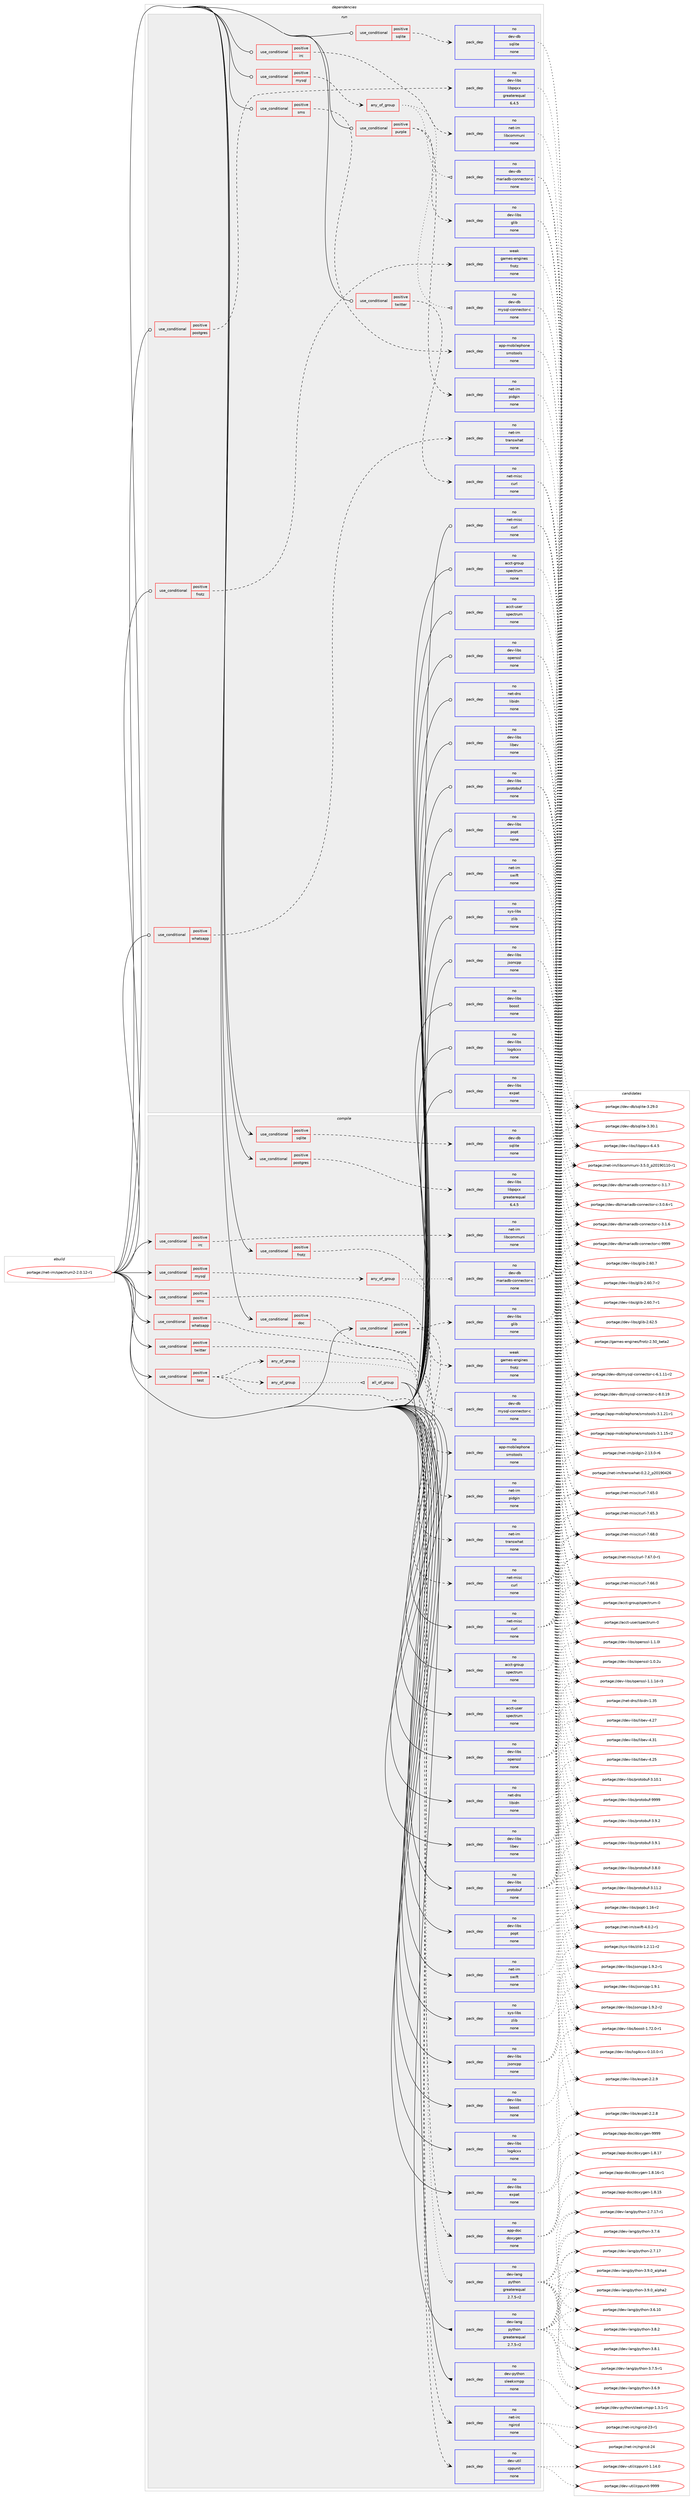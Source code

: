 digraph prolog {

# *************
# Graph options
# *************

newrank=true;
concentrate=true;
compound=true;
graph [rankdir=LR,fontname=Helvetica,fontsize=10,ranksep=1.5];#, ranksep=2.5, nodesep=0.2];
edge  [arrowhead=vee];
node  [fontname=Helvetica,fontsize=10];

# **********
# The ebuild
# **********

subgraph cluster_leftcol {
color=gray;
rank=same;
label=<<i>ebuild</i>>;
id [label="portage://net-im/spectrum2-2.0.12-r1", color=red, width=4, href="../net-im/spectrum2-2.0.12-r1.svg"];
}

# ****************
# The dependencies
# ****************

subgraph cluster_midcol {
color=gray;
label=<<i>dependencies</i>>;
subgraph cluster_compile {
fillcolor="#eeeeee";
style=filled;
label=<<i>compile</i>>;
subgraph cond18000 {
dependency83845 [label=<<TABLE BORDER="0" CELLBORDER="1" CELLSPACING="0" CELLPADDING="4"><TR><TD ROWSPAN="3" CELLPADDING="10">use_conditional</TD></TR><TR><TD>positive</TD></TR><TR><TD>doc</TD></TR></TABLE>>, shape=none, color=red];
subgraph pack64266 {
dependency83846 [label=<<TABLE BORDER="0" CELLBORDER="1" CELLSPACING="0" CELLPADDING="4" WIDTH="220"><TR><TD ROWSPAN="6" CELLPADDING="30">pack_dep</TD></TR><TR><TD WIDTH="110">no</TD></TR><TR><TD>app-doc</TD></TR><TR><TD>doxygen</TD></TR><TR><TD>none</TD></TR><TR><TD></TD></TR></TABLE>>, shape=none, color=blue];
}
dependency83845:e -> dependency83846:w [weight=20,style="dashed",arrowhead="vee"];
}
id:e -> dependency83845:w [weight=20,style="solid",arrowhead="vee"];
subgraph cond18001 {
dependency83847 [label=<<TABLE BORDER="0" CELLBORDER="1" CELLSPACING="0" CELLPADDING="4"><TR><TD ROWSPAN="3" CELLPADDING="10">use_conditional</TD></TR><TR><TD>positive</TD></TR><TR><TD>frotz</TD></TR></TABLE>>, shape=none, color=red];
subgraph pack64267 {
dependency83848 [label=<<TABLE BORDER="0" CELLBORDER="1" CELLSPACING="0" CELLPADDING="4" WIDTH="220"><TR><TD ROWSPAN="6" CELLPADDING="30">pack_dep</TD></TR><TR><TD WIDTH="110">weak</TD></TR><TR><TD>games-engines</TD></TR><TR><TD>frotz</TD></TR><TR><TD>none</TD></TR><TR><TD></TD></TR></TABLE>>, shape=none, color=blue];
}
dependency83847:e -> dependency83848:w [weight=20,style="dashed",arrowhead="vee"];
}
id:e -> dependency83847:w [weight=20,style="solid",arrowhead="vee"];
subgraph cond18002 {
dependency83849 [label=<<TABLE BORDER="0" CELLBORDER="1" CELLSPACING="0" CELLPADDING="4"><TR><TD ROWSPAN="3" CELLPADDING="10">use_conditional</TD></TR><TR><TD>positive</TD></TR><TR><TD>irc</TD></TR></TABLE>>, shape=none, color=red];
subgraph pack64268 {
dependency83850 [label=<<TABLE BORDER="0" CELLBORDER="1" CELLSPACING="0" CELLPADDING="4" WIDTH="220"><TR><TD ROWSPAN="6" CELLPADDING="30">pack_dep</TD></TR><TR><TD WIDTH="110">no</TD></TR><TR><TD>net-im</TD></TR><TR><TD>libcommuni</TD></TR><TR><TD>none</TD></TR><TR><TD></TD></TR></TABLE>>, shape=none, color=blue];
}
dependency83849:e -> dependency83850:w [weight=20,style="dashed",arrowhead="vee"];
}
id:e -> dependency83849:w [weight=20,style="solid",arrowhead="vee"];
subgraph cond18003 {
dependency83851 [label=<<TABLE BORDER="0" CELLBORDER="1" CELLSPACING="0" CELLPADDING="4"><TR><TD ROWSPAN="3" CELLPADDING="10">use_conditional</TD></TR><TR><TD>positive</TD></TR><TR><TD>mysql</TD></TR></TABLE>>, shape=none, color=red];
subgraph any1505 {
dependency83852 [label=<<TABLE BORDER="0" CELLBORDER="1" CELLSPACING="0" CELLPADDING="4"><TR><TD CELLPADDING="10">any_of_group</TD></TR></TABLE>>, shape=none, color=red];subgraph pack64269 {
dependency83853 [label=<<TABLE BORDER="0" CELLBORDER="1" CELLSPACING="0" CELLPADDING="4" WIDTH="220"><TR><TD ROWSPAN="6" CELLPADDING="30">pack_dep</TD></TR><TR><TD WIDTH="110">no</TD></TR><TR><TD>dev-db</TD></TR><TR><TD>mariadb-connector-c</TD></TR><TR><TD>none</TD></TR><TR><TD></TD></TR></TABLE>>, shape=none, color=blue];
}
dependency83852:e -> dependency83853:w [weight=20,style="dotted",arrowhead="oinv"];
subgraph pack64270 {
dependency83854 [label=<<TABLE BORDER="0" CELLBORDER="1" CELLSPACING="0" CELLPADDING="4" WIDTH="220"><TR><TD ROWSPAN="6" CELLPADDING="30">pack_dep</TD></TR><TR><TD WIDTH="110">no</TD></TR><TR><TD>dev-db</TD></TR><TR><TD>mysql-connector-c</TD></TR><TR><TD>none</TD></TR><TR><TD></TD></TR></TABLE>>, shape=none, color=blue];
}
dependency83852:e -> dependency83854:w [weight=20,style="dotted",arrowhead="oinv"];
}
dependency83851:e -> dependency83852:w [weight=20,style="dashed",arrowhead="vee"];
}
id:e -> dependency83851:w [weight=20,style="solid",arrowhead="vee"];
subgraph cond18004 {
dependency83855 [label=<<TABLE BORDER="0" CELLBORDER="1" CELLSPACING="0" CELLPADDING="4"><TR><TD ROWSPAN="3" CELLPADDING="10">use_conditional</TD></TR><TR><TD>positive</TD></TR><TR><TD>postgres</TD></TR></TABLE>>, shape=none, color=red];
subgraph pack64271 {
dependency83856 [label=<<TABLE BORDER="0" CELLBORDER="1" CELLSPACING="0" CELLPADDING="4" WIDTH="220"><TR><TD ROWSPAN="6" CELLPADDING="30">pack_dep</TD></TR><TR><TD WIDTH="110">no</TD></TR><TR><TD>dev-libs</TD></TR><TR><TD>libpqxx</TD></TR><TR><TD>greaterequal</TD></TR><TR><TD>6.4.5</TD></TR></TABLE>>, shape=none, color=blue];
}
dependency83855:e -> dependency83856:w [weight=20,style="dashed",arrowhead="vee"];
}
id:e -> dependency83855:w [weight=20,style="solid",arrowhead="vee"];
subgraph cond18005 {
dependency83857 [label=<<TABLE BORDER="0" CELLBORDER="1" CELLSPACING="0" CELLPADDING="4"><TR><TD ROWSPAN="3" CELLPADDING="10">use_conditional</TD></TR><TR><TD>positive</TD></TR><TR><TD>purple</TD></TR></TABLE>>, shape=none, color=red];
subgraph pack64272 {
dependency83858 [label=<<TABLE BORDER="0" CELLBORDER="1" CELLSPACING="0" CELLPADDING="4" WIDTH="220"><TR><TD ROWSPAN="6" CELLPADDING="30">pack_dep</TD></TR><TR><TD WIDTH="110">no</TD></TR><TR><TD>dev-libs</TD></TR><TR><TD>glib</TD></TR><TR><TD>none</TD></TR><TR><TD></TD></TR></TABLE>>, shape=none, color=blue];
}
dependency83857:e -> dependency83858:w [weight=20,style="dashed",arrowhead="vee"];
subgraph pack64273 {
dependency83859 [label=<<TABLE BORDER="0" CELLBORDER="1" CELLSPACING="0" CELLPADDING="4" WIDTH="220"><TR><TD ROWSPAN="6" CELLPADDING="30">pack_dep</TD></TR><TR><TD WIDTH="110">no</TD></TR><TR><TD>net-im</TD></TR><TR><TD>pidgin</TD></TR><TR><TD>none</TD></TR><TR><TD></TD></TR></TABLE>>, shape=none, color=blue];
}
dependency83857:e -> dependency83859:w [weight=20,style="dashed",arrowhead="vee"];
}
id:e -> dependency83857:w [weight=20,style="solid",arrowhead="vee"];
subgraph cond18006 {
dependency83860 [label=<<TABLE BORDER="0" CELLBORDER="1" CELLSPACING="0" CELLPADDING="4"><TR><TD ROWSPAN="3" CELLPADDING="10">use_conditional</TD></TR><TR><TD>positive</TD></TR><TR><TD>sms</TD></TR></TABLE>>, shape=none, color=red];
subgraph pack64274 {
dependency83861 [label=<<TABLE BORDER="0" CELLBORDER="1" CELLSPACING="0" CELLPADDING="4" WIDTH="220"><TR><TD ROWSPAN="6" CELLPADDING="30">pack_dep</TD></TR><TR><TD WIDTH="110">no</TD></TR><TR><TD>app-mobilephone</TD></TR><TR><TD>smstools</TD></TR><TR><TD>none</TD></TR><TR><TD></TD></TR></TABLE>>, shape=none, color=blue];
}
dependency83860:e -> dependency83861:w [weight=20,style="dashed",arrowhead="vee"];
}
id:e -> dependency83860:w [weight=20,style="solid",arrowhead="vee"];
subgraph cond18007 {
dependency83862 [label=<<TABLE BORDER="0" CELLBORDER="1" CELLSPACING="0" CELLPADDING="4"><TR><TD ROWSPAN="3" CELLPADDING="10">use_conditional</TD></TR><TR><TD>positive</TD></TR><TR><TD>sqlite</TD></TR></TABLE>>, shape=none, color=red];
subgraph pack64275 {
dependency83863 [label=<<TABLE BORDER="0" CELLBORDER="1" CELLSPACING="0" CELLPADDING="4" WIDTH="220"><TR><TD ROWSPAN="6" CELLPADDING="30">pack_dep</TD></TR><TR><TD WIDTH="110">no</TD></TR><TR><TD>dev-db</TD></TR><TR><TD>sqlite</TD></TR><TR><TD>none</TD></TR><TR><TD></TD></TR></TABLE>>, shape=none, color=blue];
}
dependency83862:e -> dependency83863:w [weight=20,style="dashed",arrowhead="vee"];
}
id:e -> dependency83862:w [weight=20,style="solid",arrowhead="vee"];
subgraph cond18008 {
dependency83864 [label=<<TABLE BORDER="0" CELLBORDER="1" CELLSPACING="0" CELLPADDING="4"><TR><TD ROWSPAN="3" CELLPADDING="10">use_conditional</TD></TR><TR><TD>positive</TD></TR><TR><TD>test</TD></TR></TABLE>>, shape=none, color=red];
subgraph any1506 {
dependency83865 [label=<<TABLE BORDER="0" CELLBORDER="1" CELLSPACING="0" CELLPADDING="4"><TR><TD CELLPADDING="10">any_of_group</TD></TR></TABLE>>, shape=none, color=red];subgraph pack64276 {
dependency83866 [label=<<TABLE BORDER="0" CELLBORDER="1" CELLSPACING="0" CELLPADDING="4" WIDTH="220"><TR><TD ROWSPAN="6" CELLPADDING="30">pack_dep</TD></TR><TR><TD WIDTH="110">no</TD></TR><TR><TD>dev-lang</TD></TR><TR><TD>python</TD></TR><TR><TD>greaterequal</TD></TR><TR><TD>2.7.5-r2</TD></TR></TABLE>>, shape=none, color=blue];
}
dependency83865:e -> dependency83866:w [weight=20,style="dotted",arrowhead="oinv"];
}
dependency83864:e -> dependency83865:w [weight=20,style="dashed",arrowhead="vee"];
subgraph any1507 {
dependency83867 [label=<<TABLE BORDER="0" CELLBORDER="1" CELLSPACING="0" CELLPADDING="4"><TR><TD CELLPADDING="10">any_of_group</TD></TR></TABLE>>, shape=none, color=red];subgraph all77 {
dependency83868 [label=<<TABLE BORDER="0" CELLBORDER="1" CELLSPACING="0" CELLPADDING="4"><TR><TD CELLPADDING="10">all_of_group</TD></TR></TABLE>>, shape=none, color=red];subgraph pack64277 {
dependency83869 [label=<<TABLE BORDER="0" CELLBORDER="1" CELLSPACING="0" CELLPADDING="4" WIDTH="220"><TR><TD ROWSPAN="6" CELLPADDING="30">pack_dep</TD></TR><TR><TD WIDTH="110">no</TD></TR><TR><TD>dev-lang</TD></TR><TR><TD>python</TD></TR><TR><TD>greaterequal</TD></TR><TR><TD>2.7.5-r2</TD></TR></TABLE>>, shape=none, color=blue];
}
dependency83868:e -> dependency83869:w [weight=20,style="solid",arrowhead="inv"];
subgraph pack64278 {
dependency83870 [label=<<TABLE BORDER="0" CELLBORDER="1" CELLSPACING="0" CELLPADDING="4" WIDTH="220"><TR><TD ROWSPAN="6" CELLPADDING="30">pack_dep</TD></TR><TR><TD WIDTH="110">no</TD></TR><TR><TD>dev-python</TD></TR><TR><TD>sleekxmpp</TD></TR><TR><TD>none</TD></TR><TR><TD></TD></TR></TABLE>>, shape=none, color=blue];
}
dependency83868:e -> dependency83870:w [weight=20,style="solid",arrowhead="inv"];
}
dependency83867:e -> dependency83868:w [weight=20,style="dotted",arrowhead="oinv"];
}
dependency83864:e -> dependency83867:w [weight=20,style="dashed",arrowhead="vee"];
subgraph pack64279 {
dependency83871 [label=<<TABLE BORDER="0" CELLBORDER="1" CELLSPACING="0" CELLPADDING="4" WIDTH="220"><TR><TD ROWSPAN="6" CELLPADDING="30">pack_dep</TD></TR><TR><TD WIDTH="110">no</TD></TR><TR><TD>dev-util</TD></TR><TR><TD>cppunit</TD></TR><TR><TD>none</TD></TR><TR><TD></TD></TR></TABLE>>, shape=none, color=blue];
}
dependency83864:e -> dependency83871:w [weight=20,style="dashed",arrowhead="vee"];
subgraph pack64280 {
dependency83872 [label=<<TABLE BORDER="0" CELLBORDER="1" CELLSPACING="0" CELLPADDING="4" WIDTH="220"><TR><TD ROWSPAN="6" CELLPADDING="30">pack_dep</TD></TR><TR><TD WIDTH="110">no</TD></TR><TR><TD>net-irc</TD></TR><TR><TD>ngircd</TD></TR><TR><TD>none</TD></TR><TR><TD></TD></TR></TABLE>>, shape=none, color=blue];
}
dependency83864:e -> dependency83872:w [weight=20,style="dashed",arrowhead="vee"];
}
id:e -> dependency83864:w [weight=20,style="solid",arrowhead="vee"];
subgraph cond18009 {
dependency83873 [label=<<TABLE BORDER="0" CELLBORDER="1" CELLSPACING="0" CELLPADDING="4"><TR><TD ROWSPAN="3" CELLPADDING="10">use_conditional</TD></TR><TR><TD>positive</TD></TR><TR><TD>twitter</TD></TR></TABLE>>, shape=none, color=red];
subgraph pack64281 {
dependency83874 [label=<<TABLE BORDER="0" CELLBORDER="1" CELLSPACING="0" CELLPADDING="4" WIDTH="220"><TR><TD ROWSPAN="6" CELLPADDING="30">pack_dep</TD></TR><TR><TD WIDTH="110">no</TD></TR><TR><TD>net-misc</TD></TR><TR><TD>curl</TD></TR><TR><TD>none</TD></TR><TR><TD></TD></TR></TABLE>>, shape=none, color=blue];
}
dependency83873:e -> dependency83874:w [weight=20,style="dashed",arrowhead="vee"];
}
id:e -> dependency83873:w [weight=20,style="solid",arrowhead="vee"];
subgraph cond18010 {
dependency83875 [label=<<TABLE BORDER="0" CELLBORDER="1" CELLSPACING="0" CELLPADDING="4"><TR><TD ROWSPAN="3" CELLPADDING="10">use_conditional</TD></TR><TR><TD>positive</TD></TR><TR><TD>whatsapp</TD></TR></TABLE>>, shape=none, color=red];
subgraph pack64282 {
dependency83876 [label=<<TABLE BORDER="0" CELLBORDER="1" CELLSPACING="0" CELLPADDING="4" WIDTH="220"><TR><TD ROWSPAN="6" CELLPADDING="30">pack_dep</TD></TR><TR><TD WIDTH="110">no</TD></TR><TR><TD>net-im</TD></TR><TR><TD>transwhat</TD></TR><TR><TD>none</TD></TR><TR><TD></TD></TR></TABLE>>, shape=none, color=blue];
}
dependency83875:e -> dependency83876:w [weight=20,style="dashed",arrowhead="vee"];
}
id:e -> dependency83875:w [weight=20,style="solid",arrowhead="vee"];
subgraph pack64283 {
dependency83877 [label=<<TABLE BORDER="0" CELLBORDER="1" CELLSPACING="0" CELLPADDING="4" WIDTH="220"><TR><TD ROWSPAN="6" CELLPADDING="30">pack_dep</TD></TR><TR><TD WIDTH="110">no</TD></TR><TR><TD>acct-group</TD></TR><TR><TD>spectrum</TD></TR><TR><TD>none</TD></TR><TR><TD></TD></TR></TABLE>>, shape=none, color=blue];
}
id:e -> dependency83877:w [weight=20,style="solid",arrowhead="vee"];
subgraph pack64284 {
dependency83878 [label=<<TABLE BORDER="0" CELLBORDER="1" CELLSPACING="0" CELLPADDING="4" WIDTH="220"><TR><TD ROWSPAN="6" CELLPADDING="30">pack_dep</TD></TR><TR><TD WIDTH="110">no</TD></TR><TR><TD>acct-user</TD></TR><TR><TD>spectrum</TD></TR><TR><TD>none</TD></TR><TR><TD></TD></TR></TABLE>>, shape=none, color=blue];
}
id:e -> dependency83878:w [weight=20,style="solid",arrowhead="vee"];
subgraph pack64285 {
dependency83879 [label=<<TABLE BORDER="0" CELLBORDER="1" CELLSPACING="0" CELLPADDING="4" WIDTH="220"><TR><TD ROWSPAN="6" CELLPADDING="30">pack_dep</TD></TR><TR><TD WIDTH="110">no</TD></TR><TR><TD>dev-libs</TD></TR><TR><TD>boost</TD></TR><TR><TD>none</TD></TR><TR><TD></TD></TR></TABLE>>, shape=none, color=blue];
}
id:e -> dependency83879:w [weight=20,style="solid",arrowhead="vee"];
subgraph pack64286 {
dependency83880 [label=<<TABLE BORDER="0" CELLBORDER="1" CELLSPACING="0" CELLPADDING="4" WIDTH="220"><TR><TD ROWSPAN="6" CELLPADDING="30">pack_dep</TD></TR><TR><TD WIDTH="110">no</TD></TR><TR><TD>dev-libs</TD></TR><TR><TD>expat</TD></TR><TR><TD>none</TD></TR><TR><TD></TD></TR></TABLE>>, shape=none, color=blue];
}
id:e -> dependency83880:w [weight=20,style="solid",arrowhead="vee"];
subgraph pack64287 {
dependency83881 [label=<<TABLE BORDER="0" CELLBORDER="1" CELLSPACING="0" CELLPADDING="4" WIDTH="220"><TR><TD ROWSPAN="6" CELLPADDING="30">pack_dep</TD></TR><TR><TD WIDTH="110">no</TD></TR><TR><TD>dev-libs</TD></TR><TR><TD>jsoncpp</TD></TR><TR><TD>none</TD></TR><TR><TD></TD></TR></TABLE>>, shape=none, color=blue];
}
id:e -> dependency83881:w [weight=20,style="solid",arrowhead="vee"];
subgraph pack64288 {
dependency83882 [label=<<TABLE BORDER="0" CELLBORDER="1" CELLSPACING="0" CELLPADDING="4" WIDTH="220"><TR><TD ROWSPAN="6" CELLPADDING="30">pack_dep</TD></TR><TR><TD WIDTH="110">no</TD></TR><TR><TD>dev-libs</TD></TR><TR><TD>libev</TD></TR><TR><TD>none</TD></TR><TR><TD></TD></TR></TABLE>>, shape=none, color=blue];
}
id:e -> dependency83882:w [weight=20,style="solid",arrowhead="vee"];
subgraph pack64289 {
dependency83883 [label=<<TABLE BORDER="0" CELLBORDER="1" CELLSPACING="0" CELLPADDING="4" WIDTH="220"><TR><TD ROWSPAN="6" CELLPADDING="30">pack_dep</TD></TR><TR><TD WIDTH="110">no</TD></TR><TR><TD>dev-libs</TD></TR><TR><TD>log4cxx</TD></TR><TR><TD>none</TD></TR><TR><TD></TD></TR></TABLE>>, shape=none, color=blue];
}
id:e -> dependency83883:w [weight=20,style="solid",arrowhead="vee"];
subgraph pack64290 {
dependency83884 [label=<<TABLE BORDER="0" CELLBORDER="1" CELLSPACING="0" CELLPADDING="4" WIDTH="220"><TR><TD ROWSPAN="6" CELLPADDING="30">pack_dep</TD></TR><TR><TD WIDTH="110">no</TD></TR><TR><TD>dev-libs</TD></TR><TR><TD>openssl</TD></TR><TR><TD>none</TD></TR><TR><TD></TD></TR></TABLE>>, shape=none, color=blue];
}
id:e -> dependency83884:w [weight=20,style="solid",arrowhead="vee"];
subgraph pack64291 {
dependency83885 [label=<<TABLE BORDER="0" CELLBORDER="1" CELLSPACING="0" CELLPADDING="4" WIDTH="220"><TR><TD ROWSPAN="6" CELLPADDING="30">pack_dep</TD></TR><TR><TD WIDTH="110">no</TD></TR><TR><TD>dev-libs</TD></TR><TR><TD>popt</TD></TR><TR><TD>none</TD></TR><TR><TD></TD></TR></TABLE>>, shape=none, color=blue];
}
id:e -> dependency83885:w [weight=20,style="solid",arrowhead="vee"];
subgraph pack64292 {
dependency83886 [label=<<TABLE BORDER="0" CELLBORDER="1" CELLSPACING="0" CELLPADDING="4" WIDTH="220"><TR><TD ROWSPAN="6" CELLPADDING="30">pack_dep</TD></TR><TR><TD WIDTH="110">no</TD></TR><TR><TD>dev-libs</TD></TR><TR><TD>protobuf</TD></TR><TR><TD>none</TD></TR><TR><TD></TD></TR></TABLE>>, shape=none, color=blue];
}
id:e -> dependency83886:w [weight=20,style="solid",arrowhead="vee"];
subgraph pack64293 {
dependency83887 [label=<<TABLE BORDER="0" CELLBORDER="1" CELLSPACING="0" CELLPADDING="4" WIDTH="220"><TR><TD ROWSPAN="6" CELLPADDING="30">pack_dep</TD></TR><TR><TD WIDTH="110">no</TD></TR><TR><TD>net-dns</TD></TR><TR><TD>libidn</TD></TR><TR><TD>none</TD></TR><TR><TD></TD></TR></TABLE>>, shape=none, color=blue];
}
id:e -> dependency83887:w [weight=20,style="solid",arrowhead="vee"];
subgraph pack64294 {
dependency83888 [label=<<TABLE BORDER="0" CELLBORDER="1" CELLSPACING="0" CELLPADDING="4" WIDTH="220"><TR><TD ROWSPAN="6" CELLPADDING="30">pack_dep</TD></TR><TR><TD WIDTH="110">no</TD></TR><TR><TD>net-im</TD></TR><TR><TD>swift</TD></TR><TR><TD>none</TD></TR><TR><TD></TD></TR></TABLE>>, shape=none, color=blue];
}
id:e -> dependency83888:w [weight=20,style="solid",arrowhead="vee"];
subgraph pack64295 {
dependency83889 [label=<<TABLE BORDER="0" CELLBORDER="1" CELLSPACING="0" CELLPADDING="4" WIDTH="220"><TR><TD ROWSPAN="6" CELLPADDING="30">pack_dep</TD></TR><TR><TD WIDTH="110">no</TD></TR><TR><TD>net-misc</TD></TR><TR><TD>curl</TD></TR><TR><TD>none</TD></TR><TR><TD></TD></TR></TABLE>>, shape=none, color=blue];
}
id:e -> dependency83889:w [weight=20,style="solid",arrowhead="vee"];
subgraph pack64296 {
dependency83890 [label=<<TABLE BORDER="0" CELLBORDER="1" CELLSPACING="0" CELLPADDING="4" WIDTH="220"><TR><TD ROWSPAN="6" CELLPADDING="30">pack_dep</TD></TR><TR><TD WIDTH="110">no</TD></TR><TR><TD>sys-libs</TD></TR><TR><TD>zlib</TD></TR><TR><TD>none</TD></TR><TR><TD></TD></TR></TABLE>>, shape=none, color=blue];
}
id:e -> dependency83890:w [weight=20,style="solid",arrowhead="vee"];
}
subgraph cluster_compileandrun {
fillcolor="#eeeeee";
style=filled;
label=<<i>compile and run</i>>;
}
subgraph cluster_run {
fillcolor="#eeeeee";
style=filled;
label=<<i>run</i>>;
subgraph cond18011 {
dependency83891 [label=<<TABLE BORDER="0" CELLBORDER="1" CELLSPACING="0" CELLPADDING="4"><TR><TD ROWSPAN="3" CELLPADDING="10">use_conditional</TD></TR><TR><TD>positive</TD></TR><TR><TD>frotz</TD></TR></TABLE>>, shape=none, color=red];
subgraph pack64297 {
dependency83892 [label=<<TABLE BORDER="0" CELLBORDER="1" CELLSPACING="0" CELLPADDING="4" WIDTH="220"><TR><TD ROWSPAN="6" CELLPADDING="30">pack_dep</TD></TR><TR><TD WIDTH="110">weak</TD></TR><TR><TD>games-engines</TD></TR><TR><TD>frotz</TD></TR><TR><TD>none</TD></TR><TR><TD></TD></TR></TABLE>>, shape=none, color=blue];
}
dependency83891:e -> dependency83892:w [weight=20,style="dashed",arrowhead="vee"];
}
id:e -> dependency83891:w [weight=20,style="solid",arrowhead="odot"];
subgraph cond18012 {
dependency83893 [label=<<TABLE BORDER="0" CELLBORDER="1" CELLSPACING="0" CELLPADDING="4"><TR><TD ROWSPAN="3" CELLPADDING="10">use_conditional</TD></TR><TR><TD>positive</TD></TR><TR><TD>irc</TD></TR></TABLE>>, shape=none, color=red];
subgraph pack64298 {
dependency83894 [label=<<TABLE BORDER="0" CELLBORDER="1" CELLSPACING="0" CELLPADDING="4" WIDTH="220"><TR><TD ROWSPAN="6" CELLPADDING="30">pack_dep</TD></TR><TR><TD WIDTH="110">no</TD></TR><TR><TD>net-im</TD></TR><TR><TD>libcommuni</TD></TR><TR><TD>none</TD></TR><TR><TD></TD></TR></TABLE>>, shape=none, color=blue];
}
dependency83893:e -> dependency83894:w [weight=20,style="dashed",arrowhead="vee"];
}
id:e -> dependency83893:w [weight=20,style="solid",arrowhead="odot"];
subgraph cond18013 {
dependency83895 [label=<<TABLE BORDER="0" CELLBORDER="1" CELLSPACING="0" CELLPADDING="4"><TR><TD ROWSPAN="3" CELLPADDING="10">use_conditional</TD></TR><TR><TD>positive</TD></TR><TR><TD>mysql</TD></TR></TABLE>>, shape=none, color=red];
subgraph any1508 {
dependency83896 [label=<<TABLE BORDER="0" CELLBORDER="1" CELLSPACING="0" CELLPADDING="4"><TR><TD CELLPADDING="10">any_of_group</TD></TR></TABLE>>, shape=none, color=red];subgraph pack64299 {
dependency83897 [label=<<TABLE BORDER="0" CELLBORDER="1" CELLSPACING="0" CELLPADDING="4" WIDTH="220"><TR><TD ROWSPAN="6" CELLPADDING="30">pack_dep</TD></TR><TR><TD WIDTH="110">no</TD></TR><TR><TD>dev-db</TD></TR><TR><TD>mariadb-connector-c</TD></TR><TR><TD>none</TD></TR><TR><TD></TD></TR></TABLE>>, shape=none, color=blue];
}
dependency83896:e -> dependency83897:w [weight=20,style="dotted",arrowhead="oinv"];
subgraph pack64300 {
dependency83898 [label=<<TABLE BORDER="0" CELLBORDER="1" CELLSPACING="0" CELLPADDING="4" WIDTH="220"><TR><TD ROWSPAN="6" CELLPADDING="30">pack_dep</TD></TR><TR><TD WIDTH="110">no</TD></TR><TR><TD>dev-db</TD></TR><TR><TD>mysql-connector-c</TD></TR><TR><TD>none</TD></TR><TR><TD></TD></TR></TABLE>>, shape=none, color=blue];
}
dependency83896:e -> dependency83898:w [weight=20,style="dotted",arrowhead="oinv"];
}
dependency83895:e -> dependency83896:w [weight=20,style="dashed",arrowhead="vee"];
}
id:e -> dependency83895:w [weight=20,style="solid",arrowhead="odot"];
subgraph cond18014 {
dependency83899 [label=<<TABLE BORDER="0" CELLBORDER="1" CELLSPACING="0" CELLPADDING="4"><TR><TD ROWSPAN="3" CELLPADDING="10">use_conditional</TD></TR><TR><TD>positive</TD></TR><TR><TD>postgres</TD></TR></TABLE>>, shape=none, color=red];
subgraph pack64301 {
dependency83900 [label=<<TABLE BORDER="0" CELLBORDER="1" CELLSPACING="0" CELLPADDING="4" WIDTH="220"><TR><TD ROWSPAN="6" CELLPADDING="30">pack_dep</TD></TR><TR><TD WIDTH="110">no</TD></TR><TR><TD>dev-libs</TD></TR><TR><TD>libpqxx</TD></TR><TR><TD>greaterequal</TD></TR><TR><TD>6.4.5</TD></TR></TABLE>>, shape=none, color=blue];
}
dependency83899:e -> dependency83900:w [weight=20,style="dashed",arrowhead="vee"];
}
id:e -> dependency83899:w [weight=20,style="solid",arrowhead="odot"];
subgraph cond18015 {
dependency83901 [label=<<TABLE BORDER="0" CELLBORDER="1" CELLSPACING="0" CELLPADDING="4"><TR><TD ROWSPAN="3" CELLPADDING="10">use_conditional</TD></TR><TR><TD>positive</TD></TR><TR><TD>purple</TD></TR></TABLE>>, shape=none, color=red];
subgraph pack64302 {
dependency83902 [label=<<TABLE BORDER="0" CELLBORDER="1" CELLSPACING="0" CELLPADDING="4" WIDTH="220"><TR><TD ROWSPAN="6" CELLPADDING="30">pack_dep</TD></TR><TR><TD WIDTH="110">no</TD></TR><TR><TD>dev-libs</TD></TR><TR><TD>glib</TD></TR><TR><TD>none</TD></TR><TR><TD></TD></TR></TABLE>>, shape=none, color=blue];
}
dependency83901:e -> dependency83902:w [weight=20,style="dashed",arrowhead="vee"];
subgraph pack64303 {
dependency83903 [label=<<TABLE BORDER="0" CELLBORDER="1" CELLSPACING="0" CELLPADDING="4" WIDTH="220"><TR><TD ROWSPAN="6" CELLPADDING="30">pack_dep</TD></TR><TR><TD WIDTH="110">no</TD></TR><TR><TD>net-im</TD></TR><TR><TD>pidgin</TD></TR><TR><TD>none</TD></TR><TR><TD></TD></TR></TABLE>>, shape=none, color=blue];
}
dependency83901:e -> dependency83903:w [weight=20,style="dashed",arrowhead="vee"];
}
id:e -> dependency83901:w [weight=20,style="solid",arrowhead="odot"];
subgraph cond18016 {
dependency83904 [label=<<TABLE BORDER="0" CELLBORDER="1" CELLSPACING="0" CELLPADDING="4"><TR><TD ROWSPAN="3" CELLPADDING="10">use_conditional</TD></TR><TR><TD>positive</TD></TR><TR><TD>sms</TD></TR></TABLE>>, shape=none, color=red];
subgraph pack64304 {
dependency83905 [label=<<TABLE BORDER="0" CELLBORDER="1" CELLSPACING="0" CELLPADDING="4" WIDTH="220"><TR><TD ROWSPAN="6" CELLPADDING="30">pack_dep</TD></TR><TR><TD WIDTH="110">no</TD></TR><TR><TD>app-mobilephone</TD></TR><TR><TD>smstools</TD></TR><TR><TD>none</TD></TR><TR><TD></TD></TR></TABLE>>, shape=none, color=blue];
}
dependency83904:e -> dependency83905:w [weight=20,style="dashed",arrowhead="vee"];
}
id:e -> dependency83904:w [weight=20,style="solid",arrowhead="odot"];
subgraph cond18017 {
dependency83906 [label=<<TABLE BORDER="0" CELLBORDER="1" CELLSPACING="0" CELLPADDING="4"><TR><TD ROWSPAN="3" CELLPADDING="10">use_conditional</TD></TR><TR><TD>positive</TD></TR><TR><TD>sqlite</TD></TR></TABLE>>, shape=none, color=red];
subgraph pack64305 {
dependency83907 [label=<<TABLE BORDER="0" CELLBORDER="1" CELLSPACING="0" CELLPADDING="4" WIDTH="220"><TR><TD ROWSPAN="6" CELLPADDING="30">pack_dep</TD></TR><TR><TD WIDTH="110">no</TD></TR><TR><TD>dev-db</TD></TR><TR><TD>sqlite</TD></TR><TR><TD>none</TD></TR><TR><TD></TD></TR></TABLE>>, shape=none, color=blue];
}
dependency83906:e -> dependency83907:w [weight=20,style="dashed",arrowhead="vee"];
}
id:e -> dependency83906:w [weight=20,style="solid",arrowhead="odot"];
subgraph cond18018 {
dependency83908 [label=<<TABLE BORDER="0" CELLBORDER="1" CELLSPACING="0" CELLPADDING="4"><TR><TD ROWSPAN="3" CELLPADDING="10">use_conditional</TD></TR><TR><TD>positive</TD></TR><TR><TD>twitter</TD></TR></TABLE>>, shape=none, color=red];
subgraph pack64306 {
dependency83909 [label=<<TABLE BORDER="0" CELLBORDER="1" CELLSPACING="0" CELLPADDING="4" WIDTH="220"><TR><TD ROWSPAN="6" CELLPADDING="30">pack_dep</TD></TR><TR><TD WIDTH="110">no</TD></TR><TR><TD>net-misc</TD></TR><TR><TD>curl</TD></TR><TR><TD>none</TD></TR><TR><TD></TD></TR></TABLE>>, shape=none, color=blue];
}
dependency83908:e -> dependency83909:w [weight=20,style="dashed",arrowhead="vee"];
}
id:e -> dependency83908:w [weight=20,style="solid",arrowhead="odot"];
subgraph cond18019 {
dependency83910 [label=<<TABLE BORDER="0" CELLBORDER="1" CELLSPACING="0" CELLPADDING="4"><TR><TD ROWSPAN="3" CELLPADDING="10">use_conditional</TD></TR><TR><TD>positive</TD></TR><TR><TD>whatsapp</TD></TR></TABLE>>, shape=none, color=red];
subgraph pack64307 {
dependency83911 [label=<<TABLE BORDER="0" CELLBORDER="1" CELLSPACING="0" CELLPADDING="4" WIDTH="220"><TR><TD ROWSPAN="6" CELLPADDING="30">pack_dep</TD></TR><TR><TD WIDTH="110">no</TD></TR><TR><TD>net-im</TD></TR><TR><TD>transwhat</TD></TR><TR><TD>none</TD></TR><TR><TD></TD></TR></TABLE>>, shape=none, color=blue];
}
dependency83910:e -> dependency83911:w [weight=20,style="dashed",arrowhead="vee"];
}
id:e -> dependency83910:w [weight=20,style="solid",arrowhead="odot"];
subgraph pack64308 {
dependency83912 [label=<<TABLE BORDER="0" CELLBORDER="1" CELLSPACING="0" CELLPADDING="4" WIDTH="220"><TR><TD ROWSPAN="6" CELLPADDING="30">pack_dep</TD></TR><TR><TD WIDTH="110">no</TD></TR><TR><TD>acct-group</TD></TR><TR><TD>spectrum</TD></TR><TR><TD>none</TD></TR><TR><TD></TD></TR></TABLE>>, shape=none, color=blue];
}
id:e -> dependency83912:w [weight=20,style="solid",arrowhead="odot"];
subgraph pack64309 {
dependency83913 [label=<<TABLE BORDER="0" CELLBORDER="1" CELLSPACING="0" CELLPADDING="4" WIDTH="220"><TR><TD ROWSPAN="6" CELLPADDING="30">pack_dep</TD></TR><TR><TD WIDTH="110">no</TD></TR><TR><TD>acct-user</TD></TR><TR><TD>spectrum</TD></TR><TR><TD>none</TD></TR><TR><TD></TD></TR></TABLE>>, shape=none, color=blue];
}
id:e -> dependency83913:w [weight=20,style="solid",arrowhead="odot"];
subgraph pack64310 {
dependency83914 [label=<<TABLE BORDER="0" CELLBORDER="1" CELLSPACING="0" CELLPADDING="4" WIDTH="220"><TR><TD ROWSPAN="6" CELLPADDING="30">pack_dep</TD></TR><TR><TD WIDTH="110">no</TD></TR><TR><TD>dev-libs</TD></TR><TR><TD>boost</TD></TR><TR><TD>none</TD></TR><TR><TD></TD></TR></TABLE>>, shape=none, color=blue];
}
id:e -> dependency83914:w [weight=20,style="solid",arrowhead="odot"];
subgraph pack64311 {
dependency83915 [label=<<TABLE BORDER="0" CELLBORDER="1" CELLSPACING="0" CELLPADDING="4" WIDTH="220"><TR><TD ROWSPAN="6" CELLPADDING="30">pack_dep</TD></TR><TR><TD WIDTH="110">no</TD></TR><TR><TD>dev-libs</TD></TR><TR><TD>expat</TD></TR><TR><TD>none</TD></TR><TR><TD></TD></TR></TABLE>>, shape=none, color=blue];
}
id:e -> dependency83915:w [weight=20,style="solid",arrowhead="odot"];
subgraph pack64312 {
dependency83916 [label=<<TABLE BORDER="0" CELLBORDER="1" CELLSPACING="0" CELLPADDING="4" WIDTH="220"><TR><TD ROWSPAN="6" CELLPADDING="30">pack_dep</TD></TR><TR><TD WIDTH="110">no</TD></TR><TR><TD>dev-libs</TD></TR><TR><TD>jsoncpp</TD></TR><TR><TD>none</TD></TR><TR><TD></TD></TR></TABLE>>, shape=none, color=blue];
}
id:e -> dependency83916:w [weight=20,style="solid",arrowhead="odot"];
subgraph pack64313 {
dependency83917 [label=<<TABLE BORDER="0" CELLBORDER="1" CELLSPACING="0" CELLPADDING="4" WIDTH="220"><TR><TD ROWSPAN="6" CELLPADDING="30">pack_dep</TD></TR><TR><TD WIDTH="110">no</TD></TR><TR><TD>dev-libs</TD></TR><TR><TD>libev</TD></TR><TR><TD>none</TD></TR><TR><TD></TD></TR></TABLE>>, shape=none, color=blue];
}
id:e -> dependency83917:w [weight=20,style="solid",arrowhead="odot"];
subgraph pack64314 {
dependency83918 [label=<<TABLE BORDER="0" CELLBORDER="1" CELLSPACING="0" CELLPADDING="4" WIDTH="220"><TR><TD ROWSPAN="6" CELLPADDING="30">pack_dep</TD></TR><TR><TD WIDTH="110">no</TD></TR><TR><TD>dev-libs</TD></TR><TR><TD>log4cxx</TD></TR><TR><TD>none</TD></TR><TR><TD></TD></TR></TABLE>>, shape=none, color=blue];
}
id:e -> dependency83918:w [weight=20,style="solid",arrowhead="odot"];
subgraph pack64315 {
dependency83919 [label=<<TABLE BORDER="0" CELLBORDER="1" CELLSPACING="0" CELLPADDING="4" WIDTH="220"><TR><TD ROWSPAN="6" CELLPADDING="30">pack_dep</TD></TR><TR><TD WIDTH="110">no</TD></TR><TR><TD>dev-libs</TD></TR><TR><TD>openssl</TD></TR><TR><TD>none</TD></TR><TR><TD></TD></TR></TABLE>>, shape=none, color=blue];
}
id:e -> dependency83919:w [weight=20,style="solid",arrowhead="odot"];
subgraph pack64316 {
dependency83920 [label=<<TABLE BORDER="0" CELLBORDER="1" CELLSPACING="0" CELLPADDING="4" WIDTH="220"><TR><TD ROWSPAN="6" CELLPADDING="30">pack_dep</TD></TR><TR><TD WIDTH="110">no</TD></TR><TR><TD>dev-libs</TD></TR><TR><TD>popt</TD></TR><TR><TD>none</TD></TR><TR><TD></TD></TR></TABLE>>, shape=none, color=blue];
}
id:e -> dependency83920:w [weight=20,style="solid",arrowhead="odot"];
subgraph pack64317 {
dependency83921 [label=<<TABLE BORDER="0" CELLBORDER="1" CELLSPACING="0" CELLPADDING="4" WIDTH="220"><TR><TD ROWSPAN="6" CELLPADDING="30">pack_dep</TD></TR><TR><TD WIDTH="110">no</TD></TR><TR><TD>dev-libs</TD></TR><TR><TD>protobuf</TD></TR><TR><TD>none</TD></TR><TR><TD></TD></TR></TABLE>>, shape=none, color=blue];
}
id:e -> dependency83921:w [weight=20,style="solid",arrowhead="odot"];
subgraph pack64318 {
dependency83922 [label=<<TABLE BORDER="0" CELLBORDER="1" CELLSPACING="0" CELLPADDING="4" WIDTH="220"><TR><TD ROWSPAN="6" CELLPADDING="30">pack_dep</TD></TR><TR><TD WIDTH="110">no</TD></TR><TR><TD>net-dns</TD></TR><TR><TD>libidn</TD></TR><TR><TD>none</TD></TR><TR><TD></TD></TR></TABLE>>, shape=none, color=blue];
}
id:e -> dependency83922:w [weight=20,style="solid",arrowhead="odot"];
subgraph pack64319 {
dependency83923 [label=<<TABLE BORDER="0" CELLBORDER="1" CELLSPACING="0" CELLPADDING="4" WIDTH="220"><TR><TD ROWSPAN="6" CELLPADDING="30">pack_dep</TD></TR><TR><TD WIDTH="110">no</TD></TR><TR><TD>net-im</TD></TR><TR><TD>swift</TD></TR><TR><TD>none</TD></TR><TR><TD></TD></TR></TABLE>>, shape=none, color=blue];
}
id:e -> dependency83923:w [weight=20,style="solid",arrowhead="odot"];
subgraph pack64320 {
dependency83924 [label=<<TABLE BORDER="0" CELLBORDER="1" CELLSPACING="0" CELLPADDING="4" WIDTH="220"><TR><TD ROWSPAN="6" CELLPADDING="30">pack_dep</TD></TR><TR><TD WIDTH="110">no</TD></TR><TR><TD>net-misc</TD></TR><TR><TD>curl</TD></TR><TR><TD>none</TD></TR><TR><TD></TD></TR></TABLE>>, shape=none, color=blue];
}
id:e -> dependency83924:w [weight=20,style="solid",arrowhead="odot"];
subgraph pack64321 {
dependency83925 [label=<<TABLE BORDER="0" CELLBORDER="1" CELLSPACING="0" CELLPADDING="4" WIDTH="220"><TR><TD ROWSPAN="6" CELLPADDING="30">pack_dep</TD></TR><TR><TD WIDTH="110">no</TD></TR><TR><TD>sys-libs</TD></TR><TR><TD>zlib</TD></TR><TR><TD>none</TD></TR><TR><TD></TD></TR></TABLE>>, shape=none, color=blue];
}
id:e -> dependency83925:w [weight=20,style="solid",arrowhead="odot"];
}
}

# **************
# The candidates
# **************

subgraph cluster_choices {
rank=same;
color=gray;
label=<<i>candidates</i>>;

subgraph choice64266 {
color=black;
nodesep=1;
choice971121124510011199471001111201211031011104557575757 [label="portage://app-doc/doxygen-9999", color=red, width=4,href="../app-doc/doxygen-9999.svg"];
choice9711211245100111994710011112012110310111045494656464955 [label="portage://app-doc/doxygen-1.8.17", color=red, width=4,href="../app-doc/doxygen-1.8.17.svg"];
choice97112112451001119947100111120121103101110454946564649544511449 [label="portage://app-doc/doxygen-1.8.16-r1", color=red, width=4,href="../app-doc/doxygen-1.8.16-r1.svg"];
choice9711211245100111994710011112012110310111045494656464953 [label="portage://app-doc/doxygen-1.8.15", color=red, width=4,href="../app-doc/doxygen-1.8.15.svg"];
dependency83846:e -> choice971121124510011199471001111201211031011104557575757:w [style=dotted,weight="100"];
dependency83846:e -> choice9711211245100111994710011112012110310111045494656464955:w [style=dotted,weight="100"];
dependency83846:e -> choice97112112451001119947100111120121103101110454946564649544511449:w [style=dotted,weight="100"];
dependency83846:e -> choice9711211245100111994710011112012110310111045494656464953:w [style=dotted,weight="100"];
}
subgraph choice64267 {
color=black;
nodesep=1;
choice103971091011154510111010310511010111547102114111116122455046534895981011169750 [label="portage://games-engines/frotz-2.50_beta2", color=red, width=4,href="../games-engines/frotz-2.50_beta2.svg"];
dependency83848:e -> choice103971091011154510111010310511010111547102114111116122455046534895981011169750:w [style=dotted,weight="100"];
}
subgraph choice64268 {
color=black;
nodesep=1;
choice110101116451051094710810598991111091091171101054551465346489511250484957484949484511449 [label="portage://net-im/libcommuni-3.5.0_p20190110-r1", color=red, width=4,href="../net-im/libcommuni-3.5.0_p20190110-r1.svg"];
dependency83850:e -> choice110101116451051094710810598991111091091171101054551465346489511250484957484949484511449:w [style=dotted,weight="100"];
}
subgraph choice64269 {
color=black;
nodesep=1;
choice10010111845100984710997114105971009845991111101101019911611111445994557575757 [label="portage://dev-db/mariadb-connector-c-9999", color=red, width=4,href="../dev-db/mariadb-connector-c-9999.svg"];
choice1001011184510098471099711410597100984599111110110101991161111144599455146494655 [label="portage://dev-db/mariadb-connector-c-3.1.7", color=red, width=4,href="../dev-db/mariadb-connector-c-3.1.7.svg"];
choice1001011184510098471099711410597100984599111110110101991161111144599455146494654 [label="portage://dev-db/mariadb-connector-c-3.1.6", color=red, width=4,href="../dev-db/mariadb-connector-c-3.1.6.svg"];
choice10010111845100984710997114105971009845991111101101019911611111445994551464846544511449 [label="portage://dev-db/mariadb-connector-c-3.0.6-r1", color=red, width=4,href="../dev-db/mariadb-connector-c-3.0.6-r1.svg"];
dependency83853:e -> choice10010111845100984710997114105971009845991111101101019911611111445994557575757:w [style=dotted,weight="100"];
dependency83853:e -> choice1001011184510098471099711410597100984599111110110101991161111144599455146494655:w [style=dotted,weight="100"];
dependency83853:e -> choice1001011184510098471099711410597100984599111110110101991161111144599455146494654:w [style=dotted,weight="100"];
dependency83853:e -> choice10010111845100984710997114105971009845991111101101019911611111445994551464846544511449:w [style=dotted,weight="100"];
}
subgraph choice64270 {
color=black;
nodesep=1;
choice100101118451009847109121115113108459911111011010199116111114459945564648464957 [label="portage://dev-db/mysql-connector-c-8.0.19", color=red, width=4,href="../dev-db/mysql-connector-c-8.0.19.svg"];
choice1001011184510098471091211151131084599111110110101991161111144599455446494649494511450 [label="portage://dev-db/mysql-connector-c-6.1.11-r2", color=red, width=4,href="../dev-db/mysql-connector-c-6.1.11-r2.svg"];
dependency83854:e -> choice100101118451009847109121115113108459911111011010199116111114459945564648464957:w [style=dotted,weight="100"];
dependency83854:e -> choice1001011184510098471091211151131084599111110110101991161111144599455446494649494511450:w [style=dotted,weight="100"];
}
subgraph choice64271 {
color=black;
nodesep=1;
choice10010111845108105981154710810598112113120120455446524653 [label="portage://dev-libs/libpqxx-6.4.5", color=red, width=4,href="../dev-libs/libpqxx-6.4.5.svg"];
dependency83856:e -> choice10010111845108105981154710810598112113120120455446524653:w [style=dotted,weight="100"];
}
subgraph choice64272 {
color=black;
nodesep=1;
choice1001011184510810598115471031081059845504654504653 [label="portage://dev-libs/glib-2.62.5", color=red, width=4,href="../dev-libs/glib-2.62.5.svg"];
choice10010111845108105981154710310810598455046544846554511450 [label="portage://dev-libs/glib-2.60.7-r2", color=red, width=4,href="../dev-libs/glib-2.60.7-r2.svg"];
choice10010111845108105981154710310810598455046544846554511449 [label="portage://dev-libs/glib-2.60.7-r1", color=red, width=4,href="../dev-libs/glib-2.60.7-r1.svg"];
choice1001011184510810598115471031081059845504654484655 [label="portage://dev-libs/glib-2.60.7", color=red, width=4,href="../dev-libs/glib-2.60.7.svg"];
dependency83858:e -> choice1001011184510810598115471031081059845504654504653:w [style=dotted,weight="100"];
dependency83858:e -> choice10010111845108105981154710310810598455046544846554511450:w [style=dotted,weight="100"];
dependency83858:e -> choice10010111845108105981154710310810598455046544846554511449:w [style=dotted,weight="100"];
dependency83858:e -> choice1001011184510810598115471031081059845504654484655:w [style=dotted,weight="100"];
}
subgraph choice64273 {
color=black;
nodesep=1;
choice1101011164510510947112105100103105110455046495146484511454 [label="portage://net-im/pidgin-2.13.0-r6", color=red, width=4,href="../net-im/pidgin-2.13.0-r6.svg"];
dependency83859:e -> choice1101011164510510947112105100103105110455046495146484511454:w [style=dotted,weight="100"];
}
subgraph choice64274 {
color=black;
nodesep=1;
choice97112112451091119810510810111210411111010147115109115116111111108115455146494650494511449 [label="portage://app-mobilephone/smstools-3.1.21-r1", color=red, width=4,href="../app-mobilephone/smstools-3.1.21-r1.svg"];
choice97112112451091119810510810111210411111010147115109115116111111108115455146494649534511450 [label="portage://app-mobilephone/smstools-3.1.15-r2", color=red, width=4,href="../app-mobilephone/smstools-3.1.15-r2.svg"];
dependency83861:e -> choice97112112451091119810510810111210411111010147115109115116111111108115455146494650494511449:w [style=dotted,weight="100"];
dependency83861:e -> choice97112112451091119810510810111210411111010147115109115116111111108115455146494649534511450:w [style=dotted,weight="100"];
}
subgraph choice64275 {
color=black;
nodesep=1;
choice10010111845100984711511310810511610145514651484649 [label="portage://dev-db/sqlite-3.30.1", color=red, width=4,href="../dev-db/sqlite-3.30.1.svg"];
choice10010111845100984711511310810511610145514650574648 [label="portage://dev-db/sqlite-3.29.0", color=red, width=4,href="../dev-db/sqlite-3.29.0.svg"];
dependency83863:e -> choice10010111845100984711511310810511610145514651484649:w [style=dotted,weight="100"];
dependency83863:e -> choice10010111845100984711511310810511610145514650574648:w [style=dotted,weight="100"];
}
subgraph choice64276 {
color=black;
nodesep=1;
choice10010111845108971101034711212111610411111045514657464895971081121049752 [label="portage://dev-lang/python-3.9.0_alpha4", color=red, width=4,href="../dev-lang/python-3.9.0_alpha4.svg"];
choice10010111845108971101034711212111610411111045514657464895971081121049750 [label="portage://dev-lang/python-3.9.0_alpha2", color=red, width=4,href="../dev-lang/python-3.9.0_alpha2.svg"];
choice100101118451089711010347112121116104111110455146564650 [label="portage://dev-lang/python-3.8.2", color=red, width=4,href="../dev-lang/python-3.8.2.svg"];
choice100101118451089711010347112121116104111110455146564649 [label="portage://dev-lang/python-3.8.1", color=red, width=4,href="../dev-lang/python-3.8.1.svg"];
choice100101118451089711010347112121116104111110455146554654 [label="portage://dev-lang/python-3.7.6", color=red, width=4,href="../dev-lang/python-3.7.6.svg"];
choice1001011184510897110103471121211161041111104551465546534511449 [label="portage://dev-lang/python-3.7.5-r1", color=red, width=4,href="../dev-lang/python-3.7.5-r1.svg"];
choice100101118451089711010347112121116104111110455146544657 [label="portage://dev-lang/python-3.6.9", color=red, width=4,href="../dev-lang/python-3.6.9.svg"];
choice10010111845108971101034711212111610411111045514654464948 [label="portage://dev-lang/python-3.6.10", color=red, width=4,href="../dev-lang/python-3.6.10.svg"];
choice100101118451089711010347112121116104111110455046554649554511449 [label="portage://dev-lang/python-2.7.17-r1", color=red, width=4,href="../dev-lang/python-2.7.17-r1.svg"];
choice10010111845108971101034711212111610411111045504655464955 [label="portage://dev-lang/python-2.7.17", color=red, width=4,href="../dev-lang/python-2.7.17.svg"];
dependency83866:e -> choice10010111845108971101034711212111610411111045514657464895971081121049752:w [style=dotted,weight="100"];
dependency83866:e -> choice10010111845108971101034711212111610411111045514657464895971081121049750:w [style=dotted,weight="100"];
dependency83866:e -> choice100101118451089711010347112121116104111110455146564650:w [style=dotted,weight="100"];
dependency83866:e -> choice100101118451089711010347112121116104111110455146564649:w [style=dotted,weight="100"];
dependency83866:e -> choice100101118451089711010347112121116104111110455146554654:w [style=dotted,weight="100"];
dependency83866:e -> choice1001011184510897110103471121211161041111104551465546534511449:w [style=dotted,weight="100"];
dependency83866:e -> choice100101118451089711010347112121116104111110455146544657:w [style=dotted,weight="100"];
dependency83866:e -> choice10010111845108971101034711212111610411111045514654464948:w [style=dotted,weight="100"];
dependency83866:e -> choice100101118451089711010347112121116104111110455046554649554511449:w [style=dotted,weight="100"];
dependency83866:e -> choice10010111845108971101034711212111610411111045504655464955:w [style=dotted,weight="100"];
}
subgraph choice64277 {
color=black;
nodesep=1;
choice10010111845108971101034711212111610411111045514657464895971081121049752 [label="portage://dev-lang/python-3.9.0_alpha4", color=red, width=4,href="../dev-lang/python-3.9.0_alpha4.svg"];
choice10010111845108971101034711212111610411111045514657464895971081121049750 [label="portage://dev-lang/python-3.9.0_alpha2", color=red, width=4,href="../dev-lang/python-3.9.0_alpha2.svg"];
choice100101118451089711010347112121116104111110455146564650 [label="portage://dev-lang/python-3.8.2", color=red, width=4,href="../dev-lang/python-3.8.2.svg"];
choice100101118451089711010347112121116104111110455146564649 [label="portage://dev-lang/python-3.8.1", color=red, width=4,href="../dev-lang/python-3.8.1.svg"];
choice100101118451089711010347112121116104111110455146554654 [label="portage://dev-lang/python-3.7.6", color=red, width=4,href="../dev-lang/python-3.7.6.svg"];
choice1001011184510897110103471121211161041111104551465546534511449 [label="portage://dev-lang/python-3.7.5-r1", color=red, width=4,href="../dev-lang/python-3.7.5-r1.svg"];
choice100101118451089711010347112121116104111110455146544657 [label="portage://dev-lang/python-3.6.9", color=red, width=4,href="../dev-lang/python-3.6.9.svg"];
choice10010111845108971101034711212111610411111045514654464948 [label="portage://dev-lang/python-3.6.10", color=red, width=4,href="../dev-lang/python-3.6.10.svg"];
choice100101118451089711010347112121116104111110455046554649554511449 [label="portage://dev-lang/python-2.7.17-r1", color=red, width=4,href="../dev-lang/python-2.7.17-r1.svg"];
choice10010111845108971101034711212111610411111045504655464955 [label="portage://dev-lang/python-2.7.17", color=red, width=4,href="../dev-lang/python-2.7.17.svg"];
dependency83869:e -> choice10010111845108971101034711212111610411111045514657464895971081121049752:w [style=dotted,weight="100"];
dependency83869:e -> choice10010111845108971101034711212111610411111045514657464895971081121049750:w [style=dotted,weight="100"];
dependency83869:e -> choice100101118451089711010347112121116104111110455146564650:w [style=dotted,weight="100"];
dependency83869:e -> choice100101118451089711010347112121116104111110455146564649:w [style=dotted,weight="100"];
dependency83869:e -> choice100101118451089711010347112121116104111110455146554654:w [style=dotted,weight="100"];
dependency83869:e -> choice1001011184510897110103471121211161041111104551465546534511449:w [style=dotted,weight="100"];
dependency83869:e -> choice100101118451089711010347112121116104111110455146544657:w [style=dotted,weight="100"];
dependency83869:e -> choice10010111845108971101034711212111610411111045514654464948:w [style=dotted,weight="100"];
dependency83869:e -> choice100101118451089711010347112121116104111110455046554649554511449:w [style=dotted,weight="100"];
dependency83869:e -> choice10010111845108971101034711212111610411111045504655464955:w [style=dotted,weight="100"];
}
subgraph choice64278 {
color=black;
nodesep=1;
choice10010111845112121116104111110471151081011011071201091121124549465146494511449 [label="portage://dev-python/sleekxmpp-1.3.1-r1", color=red, width=4,href="../dev-python/sleekxmpp-1.3.1-r1.svg"];
dependency83870:e -> choice10010111845112121116104111110471151081011011071201091121124549465146494511449:w [style=dotted,weight="100"];
}
subgraph choice64279 {
color=black;
nodesep=1;
choice1001011184511711610510847991121121171101051164557575757 [label="portage://dev-util/cppunit-9999", color=red, width=4,href="../dev-util/cppunit-9999.svg"];
choice10010111845117116105108479911211211711010511645494649524648 [label="portage://dev-util/cppunit-1.14.0", color=red, width=4,href="../dev-util/cppunit-1.14.0.svg"];
dependency83871:e -> choice1001011184511711610510847991121121171101051164557575757:w [style=dotted,weight="100"];
dependency83871:e -> choice10010111845117116105108479911211211711010511645494649524648:w [style=dotted,weight="100"];
}
subgraph choice64280 {
color=black;
nodesep=1;
choice11010111645105114994711010310511499100455052 [label="portage://net-irc/ngircd-24", color=red, width=4,href="../net-irc/ngircd-24.svg"];
choice110101116451051149947110103105114991004550514511449 [label="portage://net-irc/ngircd-23-r1", color=red, width=4,href="../net-irc/ngircd-23-r1.svg"];
dependency83872:e -> choice11010111645105114994711010310511499100455052:w [style=dotted,weight="100"];
dependency83872:e -> choice110101116451051149947110103105114991004550514511449:w [style=dotted,weight="100"];
}
subgraph choice64281 {
color=black;
nodesep=1;
choice1101011164510910511599479911711410845554654564648 [label="portage://net-misc/curl-7.68.0", color=red, width=4,href="../net-misc/curl-7.68.0.svg"];
choice11010111645109105115994799117114108455546545546484511449 [label="portage://net-misc/curl-7.67.0-r1", color=red, width=4,href="../net-misc/curl-7.67.0-r1.svg"];
choice1101011164510910511599479911711410845554654544648 [label="portage://net-misc/curl-7.66.0", color=red, width=4,href="../net-misc/curl-7.66.0.svg"];
choice1101011164510910511599479911711410845554654534651 [label="portage://net-misc/curl-7.65.3", color=red, width=4,href="../net-misc/curl-7.65.3.svg"];
choice1101011164510910511599479911711410845554654534648 [label="portage://net-misc/curl-7.65.0", color=red, width=4,href="../net-misc/curl-7.65.0.svg"];
dependency83874:e -> choice1101011164510910511599479911711410845554654564648:w [style=dotted,weight="100"];
dependency83874:e -> choice11010111645109105115994799117114108455546545546484511449:w [style=dotted,weight="100"];
dependency83874:e -> choice1101011164510910511599479911711410845554654544648:w [style=dotted,weight="100"];
dependency83874:e -> choice1101011164510910511599479911711410845554654534651:w [style=dotted,weight="100"];
dependency83874:e -> choice1101011164510910511599479911711410845554654534648:w [style=dotted,weight="100"];
}
subgraph choice64282 {
color=black;
nodesep=1;
choice11010111645105109471161149711011511910497116454846504650951125048495748525054 [label="portage://net-im/transwhat-0.2.2_p20190426", color=red, width=4,href="../net-im/transwhat-0.2.2_p20190426.svg"];
dependency83876:e -> choice11010111645105109471161149711011511910497116454846504650951125048495748525054:w [style=dotted,weight="100"];
}
subgraph choice64283 {
color=black;
nodesep=1;
choice9799991164510311411111711247115112101991161141171094548 [label="portage://acct-group/spectrum-0", color=red, width=4,href="../acct-group/spectrum-0.svg"];
dependency83877:e -> choice9799991164510311411111711247115112101991161141171094548:w [style=dotted,weight="100"];
}
subgraph choice64284 {
color=black;
nodesep=1;
choice9799991164511711510111447115112101991161141171094548 [label="portage://acct-user/spectrum-0", color=red, width=4,href="../acct-user/spectrum-0.svg"];
dependency83878:e -> choice9799991164511711510111447115112101991161141171094548:w [style=dotted,weight="100"];
}
subgraph choice64285 {
color=black;
nodesep=1;
choice10010111845108105981154798111111115116454946555046484511449 [label="portage://dev-libs/boost-1.72.0-r1", color=red, width=4,href="../dev-libs/boost-1.72.0-r1.svg"];
dependency83879:e -> choice10010111845108105981154798111111115116454946555046484511449:w [style=dotted,weight="100"];
}
subgraph choice64286 {
color=black;
nodesep=1;
choice10010111845108105981154710112011297116455046504657 [label="portage://dev-libs/expat-2.2.9", color=red, width=4,href="../dev-libs/expat-2.2.9.svg"];
choice10010111845108105981154710112011297116455046504656 [label="portage://dev-libs/expat-2.2.8", color=red, width=4,href="../dev-libs/expat-2.2.8.svg"];
dependency83880:e -> choice10010111845108105981154710112011297116455046504657:w [style=dotted,weight="100"];
dependency83880:e -> choice10010111845108105981154710112011297116455046504656:w [style=dotted,weight="100"];
}
subgraph choice64287 {
color=black;
nodesep=1;
choice100101118451081059811547106115111110991121124549465746504511450 [label="portage://dev-libs/jsoncpp-1.9.2-r2", color=red, width=4,href="../dev-libs/jsoncpp-1.9.2-r2.svg"];
choice100101118451081059811547106115111110991121124549465746504511449 [label="portage://dev-libs/jsoncpp-1.9.2-r1", color=red, width=4,href="../dev-libs/jsoncpp-1.9.2-r1.svg"];
choice10010111845108105981154710611511111099112112454946574649 [label="portage://dev-libs/jsoncpp-1.9.1", color=red, width=4,href="../dev-libs/jsoncpp-1.9.1.svg"];
dependency83881:e -> choice100101118451081059811547106115111110991121124549465746504511450:w [style=dotted,weight="100"];
dependency83881:e -> choice100101118451081059811547106115111110991121124549465746504511449:w [style=dotted,weight="100"];
dependency83881:e -> choice10010111845108105981154710611511111099112112454946574649:w [style=dotted,weight="100"];
}
subgraph choice64288 {
color=black;
nodesep=1;
choice100101118451081059811547108105981011184552465149 [label="portage://dev-libs/libev-4.31", color=red, width=4,href="../dev-libs/libev-4.31.svg"];
choice100101118451081059811547108105981011184552465055 [label="portage://dev-libs/libev-4.27", color=red, width=4,href="../dev-libs/libev-4.27.svg"];
choice100101118451081059811547108105981011184552465053 [label="portage://dev-libs/libev-4.25", color=red, width=4,href="../dev-libs/libev-4.25.svg"];
dependency83882:e -> choice100101118451081059811547108105981011184552465149:w [style=dotted,weight="100"];
dependency83882:e -> choice100101118451081059811547108105981011184552465055:w [style=dotted,weight="100"];
dependency83882:e -> choice100101118451081059811547108105981011184552465053:w [style=dotted,weight="100"];
}
subgraph choice64289 {
color=black;
nodesep=1;
choice1001011184510810598115471081111035299120120454846494846484511449 [label="portage://dev-libs/log4cxx-0.10.0-r1", color=red, width=4,href="../dev-libs/log4cxx-0.10.0-r1.svg"];
dependency83883:e -> choice1001011184510810598115471081111035299120120454846494846484511449:w [style=dotted,weight="100"];
}
subgraph choice64290 {
color=black;
nodesep=1;
choice1001011184510810598115471111121011101151151084549464946491004511451 [label="portage://dev-libs/openssl-1.1.1d-r3", color=red, width=4,href="../dev-libs/openssl-1.1.1d-r3.svg"];
choice100101118451081059811547111112101110115115108454946494648108 [label="portage://dev-libs/openssl-1.1.0l", color=red, width=4,href="../dev-libs/openssl-1.1.0l.svg"];
choice100101118451081059811547111112101110115115108454946484650117 [label="portage://dev-libs/openssl-1.0.2u", color=red, width=4,href="../dev-libs/openssl-1.0.2u.svg"];
dependency83884:e -> choice1001011184510810598115471111121011101151151084549464946491004511451:w [style=dotted,weight="100"];
dependency83884:e -> choice100101118451081059811547111112101110115115108454946494648108:w [style=dotted,weight="100"];
dependency83884:e -> choice100101118451081059811547111112101110115115108454946484650117:w [style=dotted,weight="100"];
}
subgraph choice64291 {
color=black;
nodesep=1;
choice10010111845108105981154711211111211645494649544511450 [label="portage://dev-libs/popt-1.16-r2", color=red, width=4,href="../dev-libs/popt-1.16-r2.svg"];
dependency83885:e -> choice10010111845108105981154711211111211645494649544511450:w [style=dotted,weight="100"];
}
subgraph choice64292 {
color=black;
nodesep=1;
choice100101118451081059811547112114111116111981171024557575757 [label="portage://dev-libs/protobuf-9999", color=red, width=4,href="../dev-libs/protobuf-9999.svg"];
choice10010111845108105981154711211411111611198117102455146574650 [label="portage://dev-libs/protobuf-3.9.2", color=red, width=4,href="../dev-libs/protobuf-3.9.2.svg"];
choice10010111845108105981154711211411111611198117102455146574649 [label="portage://dev-libs/protobuf-3.9.1", color=red, width=4,href="../dev-libs/protobuf-3.9.1.svg"];
choice10010111845108105981154711211411111611198117102455146564648 [label="portage://dev-libs/protobuf-3.8.0", color=red, width=4,href="../dev-libs/protobuf-3.8.0.svg"];
choice1001011184510810598115471121141111161119811710245514649494650 [label="portage://dev-libs/protobuf-3.11.2", color=red, width=4,href="../dev-libs/protobuf-3.11.2.svg"];
choice1001011184510810598115471121141111161119811710245514649484649 [label="portage://dev-libs/protobuf-3.10.1", color=red, width=4,href="../dev-libs/protobuf-3.10.1.svg"];
dependency83886:e -> choice100101118451081059811547112114111116111981171024557575757:w [style=dotted,weight="100"];
dependency83886:e -> choice10010111845108105981154711211411111611198117102455146574650:w [style=dotted,weight="100"];
dependency83886:e -> choice10010111845108105981154711211411111611198117102455146574649:w [style=dotted,weight="100"];
dependency83886:e -> choice10010111845108105981154711211411111611198117102455146564648:w [style=dotted,weight="100"];
dependency83886:e -> choice1001011184510810598115471121141111161119811710245514649494650:w [style=dotted,weight="100"];
dependency83886:e -> choice1001011184510810598115471121141111161119811710245514649484649:w [style=dotted,weight="100"];
}
subgraph choice64293 {
color=black;
nodesep=1;
choice1101011164510011011547108105981051001104549465153 [label="portage://net-dns/libidn-1.35", color=red, width=4,href="../net-dns/libidn-1.35.svg"];
dependency83887:e -> choice1101011164510011011547108105981051001104549465153:w [style=dotted,weight="100"];
}
subgraph choice64294 {
color=black;
nodesep=1;
choice11010111645105109471151191051021164552464846504511449 [label="portage://net-im/swift-4.0.2-r1", color=red, width=4,href="../net-im/swift-4.0.2-r1.svg"];
dependency83888:e -> choice11010111645105109471151191051021164552464846504511449:w [style=dotted,weight="100"];
}
subgraph choice64295 {
color=black;
nodesep=1;
choice1101011164510910511599479911711410845554654564648 [label="portage://net-misc/curl-7.68.0", color=red, width=4,href="../net-misc/curl-7.68.0.svg"];
choice11010111645109105115994799117114108455546545546484511449 [label="portage://net-misc/curl-7.67.0-r1", color=red, width=4,href="../net-misc/curl-7.67.0-r1.svg"];
choice1101011164510910511599479911711410845554654544648 [label="portage://net-misc/curl-7.66.0", color=red, width=4,href="../net-misc/curl-7.66.0.svg"];
choice1101011164510910511599479911711410845554654534651 [label="portage://net-misc/curl-7.65.3", color=red, width=4,href="../net-misc/curl-7.65.3.svg"];
choice1101011164510910511599479911711410845554654534648 [label="portage://net-misc/curl-7.65.0", color=red, width=4,href="../net-misc/curl-7.65.0.svg"];
dependency83889:e -> choice1101011164510910511599479911711410845554654564648:w [style=dotted,weight="100"];
dependency83889:e -> choice11010111645109105115994799117114108455546545546484511449:w [style=dotted,weight="100"];
dependency83889:e -> choice1101011164510910511599479911711410845554654544648:w [style=dotted,weight="100"];
dependency83889:e -> choice1101011164510910511599479911711410845554654534651:w [style=dotted,weight="100"];
dependency83889:e -> choice1101011164510910511599479911711410845554654534648:w [style=dotted,weight="100"];
}
subgraph choice64296 {
color=black;
nodesep=1;
choice11512111545108105981154712210810598454946504649494511450 [label="portage://sys-libs/zlib-1.2.11-r2", color=red, width=4,href="../sys-libs/zlib-1.2.11-r2.svg"];
dependency83890:e -> choice11512111545108105981154712210810598454946504649494511450:w [style=dotted,weight="100"];
}
subgraph choice64297 {
color=black;
nodesep=1;
choice103971091011154510111010310511010111547102114111116122455046534895981011169750 [label="portage://games-engines/frotz-2.50_beta2", color=red, width=4,href="../games-engines/frotz-2.50_beta2.svg"];
dependency83892:e -> choice103971091011154510111010310511010111547102114111116122455046534895981011169750:w [style=dotted,weight="100"];
}
subgraph choice64298 {
color=black;
nodesep=1;
choice110101116451051094710810598991111091091171101054551465346489511250484957484949484511449 [label="portage://net-im/libcommuni-3.5.0_p20190110-r1", color=red, width=4,href="../net-im/libcommuni-3.5.0_p20190110-r1.svg"];
dependency83894:e -> choice110101116451051094710810598991111091091171101054551465346489511250484957484949484511449:w [style=dotted,weight="100"];
}
subgraph choice64299 {
color=black;
nodesep=1;
choice10010111845100984710997114105971009845991111101101019911611111445994557575757 [label="portage://dev-db/mariadb-connector-c-9999", color=red, width=4,href="../dev-db/mariadb-connector-c-9999.svg"];
choice1001011184510098471099711410597100984599111110110101991161111144599455146494655 [label="portage://dev-db/mariadb-connector-c-3.1.7", color=red, width=4,href="../dev-db/mariadb-connector-c-3.1.7.svg"];
choice1001011184510098471099711410597100984599111110110101991161111144599455146494654 [label="portage://dev-db/mariadb-connector-c-3.1.6", color=red, width=4,href="../dev-db/mariadb-connector-c-3.1.6.svg"];
choice10010111845100984710997114105971009845991111101101019911611111445994551464846544511449 [label="portage://dev-db/mariadb-connector-c-3.0.6-r1", color=red, width=4,href="../dev-db/mariadb-connector-c-3.0.6-r1.svg"];
dependency83897:e -> choice10010111845100984710997114105971009845991111101101019911611111445994557575757:w [style=dotted,weight="100"];
dependency83897:e -> choice1001011184510098471099711410597100984599111110110101991161111144599455146494655:w [style=dotted,weight="100"];
dependency83897:e -> choice1001011184510098471099711410597100984599111110110101991161111144599455146494654:w [style=dotted,weight="100"];
dependency83897:e -> choice10010111845100984710997114105971009845991111101101019911611111445994551464846544511449:w [style=dotted,weight="100"];
}
subgraph choice64300 {
color=black;
nodesep=1;
choice100101118451009847109121115113108459911111011010199116111114459945564648464957 [label="portage://dev-db/mysql-connector-c-8.0.19", color=red, width=4,href="../dev-db/mysql-connector-c-8.0.19.svg"];
choice1001011184510098471091211151131084599111110110101991161111144599455446494649494511450 [label="portage://dev-db/mysql-connector-c-6.1.11-r2", color=red, width=4,href="../dev-db/mysql-connector-c-6.1.11-r2.svg"];
dependency83898:e -> choice100101118451009847109121115113108459911111011010199116111114459945564648464957:w [style=dotted,weight="100"];
dependency83898:e -> choice1001011184510098471091211151131084599111110110101991161111144599455446494649494511450:w [style=dotted,weight="100"];
}
subgraph choice64301 {
color=black;
nodesep=1;
choice10010111845108105981154710810598112113120120455446524653 [label="portage://dev-libs/libpqxx-6.4.5", color=red, width=4,href="../dev-libs/libpqxx-6.4.5.svg"];
dependency83900:e -> choice10010111845108105981154710810598112113120120455446524653:w [style=dotted,weight="100"];
}
subgraph choice64302 {
color=black;
nodesep=1;
choice1001011184510810598115471031081059845504654504653 [label="portage://dev-libs/glib-2.62.5", color=red, width=4,href="../dev-libs/glib-2.62.5.svg"];
choice10010111845108105981154710310810598455046544846554511450 [label="portage://dev-libs/glib-2.60.7-r2", color=red, width=4,href="../dev-libs/glib-2.60.7-r2.svg"];
choice10010111845108105981154710310810598455046544846554511449 [label="portage://dev-libs/glib-2.60.7-r1", color=red, width=4,href="../dev-libs/glib-2.60.7-r1.svg"];
choice1001011184510810598115471031081059845504654484655 [label="portage://dev-libs/glib-2.60.7", color=red, width=4,href="../dev-libs/glib-2.60.7.svg"];
dependency83902:e -> choice1001011184510810598115471031081059845504654504653:w [style=dotted,weight="100"];
dependency83902:e -> choice10010111845108105981154710310810598455046544846554511450:w [style=dotted,weight="100"];
dependency83902:e -> choice10010111845108105981154710310810598455046544846554511449:w [style=dotted,weight="100"];
dependency83902:e -> choice1001011184510810598115471031081059845504654484655:w [style=dotted,weight="100"];
}
subgraph choice64303 {
color=black;
nodesep=1;
choice1101011164510510947112105100103105110455046495146484511454 [label="portage://net-im/pidgin-2.13.0-r6", color=red, width=4,href="../net-im/pidgin-2.13.0-r6.svg"];
dependency83903:e -> choice1101011164510510947112105100103105110455046495146484511454:w [style=dotted,weight="100"];
}
subgraph choice64304 {
color=black;
nodesep=1;
choice97112112451091119810510810111210411111010147115109115116111111108115455146494650494511449 [label="portage://app-mobilephone/smstools-3.1.21-r1", color=red, width=4,href="../app-mobilephone/smstools-3.1.21-r1.svg"];
choice97112112451091119810510810111210411111010147115109115116111111108115455146494649534511450 [label="portage://app-mobilephone/smstools-3.1.15-r2", color=red, width=4,href="../app-mobilephone/smstools-3.1.15-r2.svg"];
dependency83905:e -> choice97112112451091119810510810111210411111010147115109115116111111108115455146494650494511449:w [style=dotted,weight="100"];
dependency83905:e -> choice97112112451091119810510810111210411111010147115109115116111111108115455146494649534511450:w [style=dotted,weight="100"];
}
subgraph choice64305 {
color=black;
nodesep=1;
choice10010111845100984711511310810511610145514651484649 [label="portage://dev-db/sqlite-3.30.1", color=red, width=4,href="../dev-db/sqlite-3.30.1.svg"];
choice10010111845100984711511310810511610145514650574648 [label="portage://dev-db/sqlite-3.29.0", color=red, width=4,href="../dev-db/sqlite-3.29.0.svg"];
dependency83907:e -> choice10010111845100984711511310810511610145514651484649:w [style=dotted,weight="100"];
dependency83907:e -> choice10010111845100984711511310810511610145514650574648:w [style=dotted,weight="100"];
}
subgraph choice64306 {
color=black;
nodesep=1;
choice1101011164510910511599479911711410845554654564648 [label="portage://net-misc/curl-7.68.0", color=red, width=4,href="../net-misc/curl-7.68.0.svg"];
choice11010111645109105115994799117114108455546545546484511449 [label="portage://net-misc/curl-7.67.0-r1", color=red, width=4,href="../net-misc/curl-7.67.0-r1.svg"];
choice1101011164510910511599479911711410845554654544648 [label="portage://net-misc/curl-7.66.0", color=red, width=4,href="../net-misc/curl-7.66.0.svg"];
choice1101011164510910511599479911711410845554654534651 [label="portage://net-misc/curl-7.65.3", color=red, width=4,href="../net-misc/curl-7.65.3.svg"];
choice1101011164510910511599479911711410845554654534648 [label="portage://net-misc/curl-7.65.0", color=red, width=4,href="../net-misc/curl-7.65.0.svg"];
dependency83909:e -> choice1101011164510910511599479911711410845554654564648:w [style=dotted,weight="100"];
dependency83909:e -> choice11010111645109105115994799117114108455546545546484511449:w [style=dotted,weight="100"];
dependency83909:e -> choice1101011164510910511599479911711410845554654544648:w [style=dotted,weight="100"];
dependency83909:e -> choice1101011164510910511599479911711410845554654534651:w [style=dotted,weight="100"];
dependency83909:e -> choice1101011164510910511599479911711410845554654534648:w [style=dotted,weight="100"];
}
subgraph choice64307 {
color=black;
nodesep=1;
choice11010111645105109471161149711011511910497116454846504650951125048495748525054 [label="portage://net-im/transwhat-0.2.2_p20190426", color=red, width=4,href="../net-im/transwhat-0.2.2_p20190426.svg"];
dependency83911:e -> choice11010111645105109471161149711011511910497116454846504650951125048495748525054:w [style=dotted,weight="100"];
}
subgraph choice64308 {
color=black;
nodesep=1;
choice9799991164510311411111711247115112101991161141171094548 [label="portage://acct-group/spectrum-0", color=red, width=4,href="../acct-group/spectrum-0.svg"];
dependency83912:e -> choice9799991164510311411111711247115112101991161141171094548:w [style=dotted,weight="100"];
}
subgraph choice64309 {
color=black;
nodesep=1;
choice9799991164511711510111447115112101991161141171094548 [label="portage://acct-user/spectrum-0", color=red, width=4,href="../acct-user/spectrum-0.svg"];
dependency83913:e -> choice9799991164511711510111447115112101991161141171094548:w [style=dotted,weight="100"];
}
subgraph choice64310 {
color=black;
nodesep=1;
choice10010111845108105981154798111111115116454946555046484511449 [label="portage://dev-libs/boost-1.72.0-r1", color=red, width=4,href="../dev-libs/boost-1.72.0-r1.svg"];
dependency83914:e -> choice10010111845108105981154798111111115116454946555046484511449:w [style=dotted,weight="100"];
}
subgraph choice64311 {
color=black;
nodesep=1;
choice10010111845108105981154710112011297116455046504657 [label="portage://dev-libs/expat-2.2.9", color=red, width=4,href="../dev-libs/expat-2.2.9.svg"];
choice10010111845108105981154710112011297116455046504656 [label="portage://dev-libs/expat-2.2.8", color=red, width=4,href="../dev-libs/expat-2.2.8.svg"];
dependency83915:e -> choice10010111845108105981154710112011297116455046504657:w [style=dotted,weight="100"];
dependency83915:e -> choice10010111845108105981154710112011297116455046504656:w [style=dotted,weight="100"];
}
subgraph choice64312 {
color=black;
nodesep=1;
choice100101118451081059811547106115111110991121124549465746504511450 [label="portage://dev-libs/jsoncpp-1.9.2-r2", color=red, width=4,href="../dev-libs/jsoncpp-1.9.2-r2.svg"];
choice100101118451081059811547106115111110991121124549465746504511449 [label="portage://dev-libs/jsoncpp-1.9.2-r1", color=red, width=4,href="../dev-libs/jsoncpp-1.9.2-r1.svg"];
choice10010111845108105981154710611511111099112112454946574649 [label="portage://dev-libs/jsoncpp-1.9.1", color=red, width=4,href="../dev-libs/jsoncpp-1.9.1.svg"];
dependency83916:e -> choice100101118451081059811547106115111110991121124549465746504511450:w [style=dotted,weight="100"];
dependency83916:e -> choice100101118451081059811547106115111110991121124549465746504511449:w [style=dotted,weight="100"];
dependency83916:e -> choice10010111845108105981154710611511111099112112454946574649:w [style=dotted,weight="100"];
}
subgraph choice64313 {
color=black;
nodesep=1;
choice100101118451081059811547108105981011184552465149 [label="portage://dev-libs/libev-4.31", color=red, width=4,href="../dev-libs/libev-4.31.svg"];
choice100101118451081059811547108105981011184552465055 [label="portage://dev-libs/libev-4.27", color=red, width=4,href="../dev-libs/libev-4.27.svg"];
choice100101118451081059811547108105981011184552465053 [label="portage://dev-libs/libev-4.25", color=red, width=4,href="../dev-libs/libev-4.25.svg"];
dependency83917:e -> choice100101118451081059811547108105981011184552465149:w [style=dotted,weight="100"];
dependency83917:e -> choice100101118451081059811547108105981011184552465055:w [style=dotted,weight="100"];
dependency83917:e -> choice100101118451081059811547108105981011184552465053:w [style=dotted,weight="100"];
}
subgraph choice64314 {
color=black;
nodesep=1;
choice1001011184510810598115471081111035299120120454846494846484511449 [label="portage://dev-libs/log4cxx-0.10.0-r1", color=red, width=4,href="../dev-libs/log4cxx-0.10.0-r1.svg"];
dependency83918:e -> choice1001011184510810598115471081111035299120120454846494846484511449:w [style=dotted,weight="100"];
}
subgraph choice64315 {
color=black;
nodesep=1;
choice1001011184510810598115471111121011101151151084549464946491004511451 [label="portage://dev-libs/openssl-1.1.1d-r3", color=red, width=4,href="../dev-libs/openssl-1.1.1d-r3.svg"];
choice100101118451081059811547111112101110115115108454946494648108 [label="portage://dev-libs/openssl-1.1.0l", color=red, width=4,href="../dev-libs/openssl-1.1.0l.svg"];
choice100101118451081059811547111112101110115115108454946484650117 [label="portage://dev-libs/openssl-1.0.2u", color=red, width=4,href="../dev-libs/openssl-1.0.2u.svg"];
dependency83919:e -> choice1001011184510810598115471111121011101151151084549464946491004511451:w [style=dotted,weight="100"];
dependency83919:e -> choice100101118451081059811547111112101110115115108454946494648108:w [style=dotted,weight="100"];
dependency83919:e -> choice100101118451081059811547111112101110115115108454946484650117:w [style=dotted,weight="100"];
}
subgraph choice64316 {
color=black;
nodesep=1;
choice10010111845108105981154711211111211645494649544511450 [label="portage://dev-libs/popt-1.16-r2", color=red, width=4,href="../dev-libs/popt-1.16-r2.svg"];
dependency83920:e -> choice10010111845108105981154711211111211645494649544511450:w [style=dotted,weight="100"];
}
subgraph choice64317 {
color=black;
nodesep=1;
choice100101118451081059811547112114111116111981171024557575757 [label="portage://dev-libs/protobuf-9999", color=red, width=4,href="../dev-libs/protobuf-9999.svg"];
choice10010111845108105981154711211411111611198117102455146574650 [label="portage://dev-libs/protobuf-3.9.2", color=red, width=4,href="../dev-libs/protobuf-3.9.2.svg"];
choice10010111845108105981154711211411111611198117102455146574649 [label="portage://dev-libs/protobuf-3.9.1", color=red, width=4,href="../dev-libs/protobuf-3.9.1.svg"];
choice10010111845108105981154711211411111611198117102455146564648 [label="portage://dev-libs/protobuf-3.8.0", color=red, width=4,href="../dev-libs/protobuf-3.8.0.svg"];
choice1001011184510810598115471121141111161119811710245514649494650 [label="portage://dev-libs/protobuf-3.11.2", color=red, width=4,href="../dev-libs/protobuf-3.11.2.svg"];
choice1001011184510810598115471121141111161119811710245514649484649 [label="portage://dev-libs/protobuf-3.10.1", color=red, width=4,href="../dev-libs/protobuf-3.10.1.svg"];
dependency83921:e -> choice100101118451081059811547112114111116111981171024557575757:w [style=dotted,weight="100"];
dependency83921:e -> choice10010111845108105981154711211411111611198117102455146574650:w [style=dotted,weight="100"];
dependency83921:e -> choice10010111845108105981154711211411111611198117102455146574649:w [style=dotted,weight="100"];
dependency83921:e -> choice10010111845108105981154711211411111611198117102455146564648:w [style=dotted,weight="100"];
dependency83921:e -> choice1001011184510810598115471121141111161119811710245514649494650:w [style=dotted,weight="100"];
dependency83921:e -> choice1001011184510810598115471121141111161119811710245514649484649:w [style=dotted,weight="100"];
}
subgraph choice64318 {
color=black;
nodesep=1;
choice1101011164510011011547108105981051001104549465153 [label="portage://net-dns/libidn-1.35", color=red, width=4,href="../net-dns/libidn-1.35.svg"];
dependency83922:e -> choice1101011164510011011547108105981051001104549465153:w [style=dotted,weight="100"];
}
subgraph choice64319 {
color=black;
nodesep=1;
choice11010111645105109471151191051021164552464846504511449 [label="portage://net-im/swift-4.0.2-r1", color=red, width=4,href="../net-im/swift-4.0.2-r1.svg"];
dependency83923:e -> choice11010111645105109471151191051021164552464846504511449:w [style=dotted,weight="100"];
}
subgraph choice64320 {
color=black;
nodesep=1;
choice1101011164510910511599479911711410845554654564648 [label="portage://net-misc/curl-7.68.0", color=red, width=4,href="../net-misc/curl-7.68.0.svg"];
choice11010111645109105115994799117114108455546545546484511449 [label="portage://net-misc/curl-7.67.0-r1", color=red, width=4,href="../net-misc/curl-7.67.0-r1.svg"];
choice1101011164510910511599479911711410845554654544648 [label="portage://net-misc/curl-7.66.0", color=red, width=4,href="../net-misc/curl-7.66.0.svg"];
choice1101011164510910511599479911711410845554654534651 [label="portage://net-misc/curl-7.65.3", color=red, width=4,href="../net-misc/curl-7.65.3.svg"];
choice1101011164510910511599479911711410845554654534648 [label="portage://net-misc/curl-7.65.0", color=red, width=4,href="../net-misc/curl-7.65.0.svg"];
dependency83924:e -> choice1101011164510910511599479911711410845554654564648:w [style=dotted,weight="100"];
dependency83924:e -> choice11010111645109105115994799117114108455546545546484511449:w [style=dotted,weight="100"];
dependency83924:e -> choice1101011164510910511599479911711410845554654544648:w [style=dotted,weight="100"];
dependency83924:e -> choice1101011164510910511599479911711410845554654534651:w [style=dotted,weight="100"];
dependency83924:e -> choice1101011164510910511599479911711410845554654534648:w [style=dotted,weight="100"];
}
subgraph choice64321 {
color=black;
nodesep=1;
choice11512111545108105981154712210810598454946504649494511450 [label="portage://sys-libs/zlib-1.2.11-r2", color=red, width=4,href="../sys-libs/zlib-1.2.11-r2.svg"];
dependency83925:e -> choice11512111545108105981154712210810598454946504649494511450:w [style=dotted,weight="100"];
}
}

}
